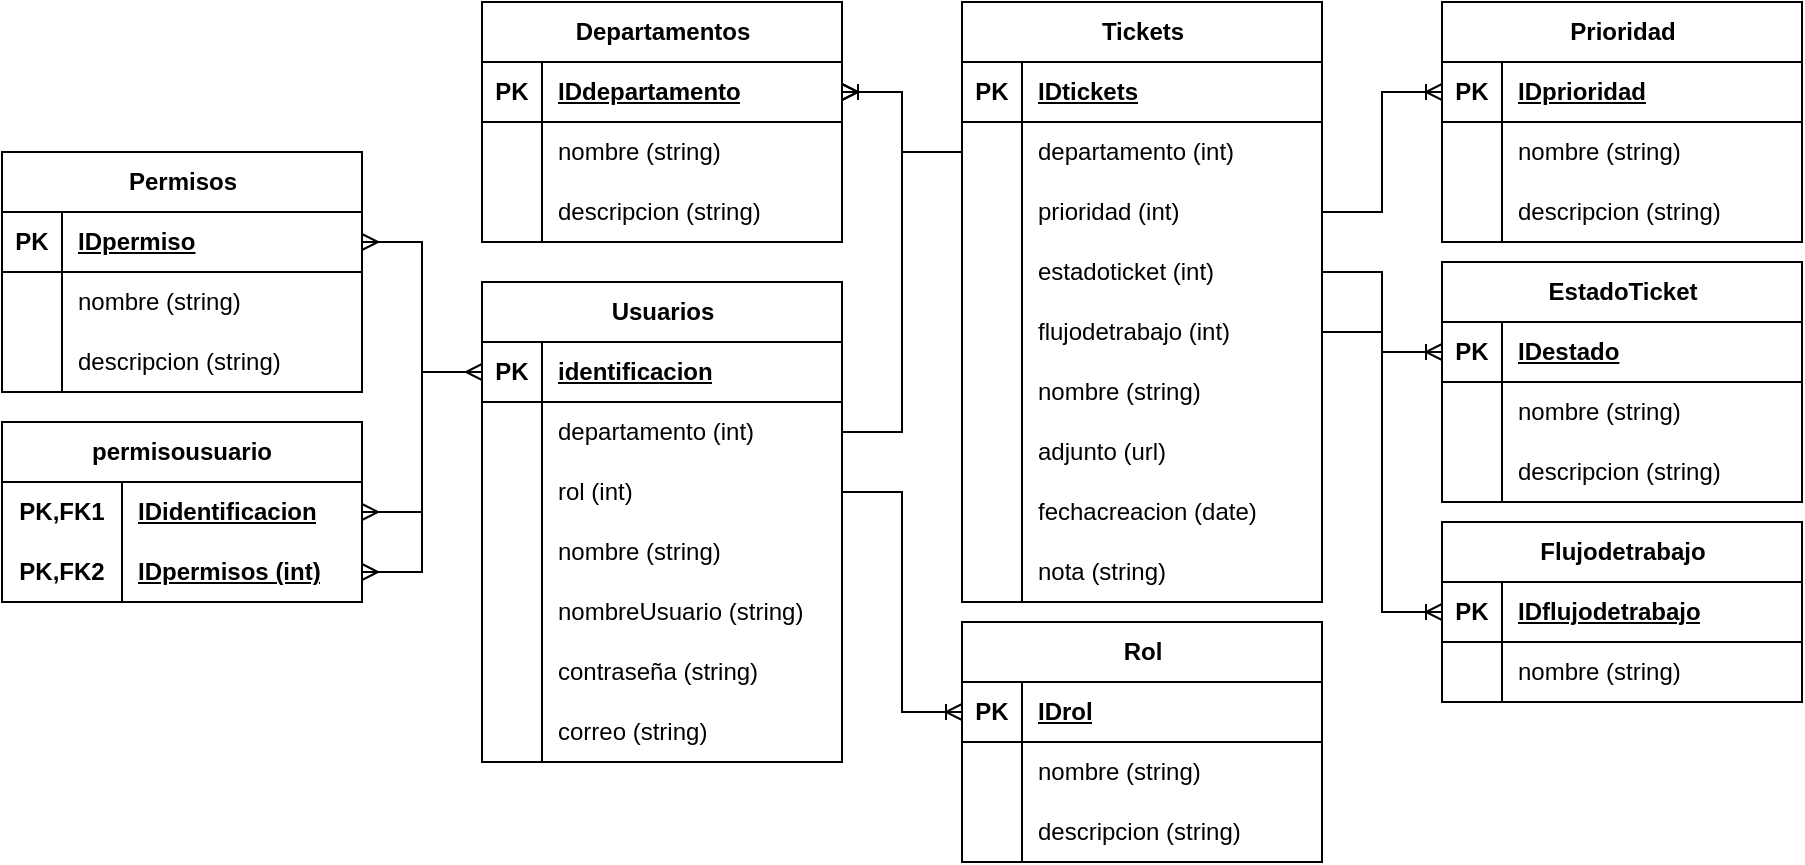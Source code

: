 <mxfile version="26.2.2">
  <diagram name="Página-1" id="vbpsyPmRhOjBbAAy7x93">
    <mxGraphModel dx="2513" dy="569" grid="1" gridSize="10" guides="1" tooltips="1" connect="1" arrows="1" fold="1" page="1" pageScale="1" pageWidth="1400" pageHeight="850" math="0" shadow="0">
      <root>
        <mxCell id="0" />
        <mxCell id="1" parent="0" />
        <mxCell id="9MDYqoZlhYbRW3m105vG-1" value="Usuarios" style="shape=table;startSize=30;container=1;collapsible=1;childLayout=tableLayout;fixedRows=1;rowLines=0;fontStyle=1;align=center;resizeLast=1;html=1;" vertex="1" parent="1">
          <mxGeometry x="210" y="230" width="180" height="240" as="geometry" />
        </mxCell>
        <mxCell id="9MDYqoZlhYbRW3m105vG-2" value="" style="shape=tableRow;horizontal=0;startSize=0;swimlaneHead=0;swimlaneBody=0;fillColor=none;collapsible=0;dropTarget=0;points=[[0,0.5],[1,0.5]];portConstraint=eastwest;top=0;left=0;right=0;bottom=1;" vertex="1" parent="9MDYqoZlhYbRW3m105vG-1">
          <mxGeometry y="30" width="180" height="30" as="geometry" />
        </mxCell>
        <mxCell id="9MDYqoZlhYbRW3m105vG-3" value="PK" style="shape=partialRectangle;connectable=0;fillColor=none;top=0;left=0;bottom=0;right=0;fontStyle=1;overflow=hidden;whiteSpace=wrap;html=1;" vertex="1" parent="9MDYqoZlhYbRW3m105vG-2">
          <mxGeometry width="30" height="30" as="geometry">
            <mxRectangle width="30" height="30" as="alternateBounds" />
          </mxGeometry>
        </mxCell>
        <mxCell id="9MDYqoZlhYbRW3m105vG-4" value="identificacion" style="shape=partialRectangle;connectable=0;fillColor=none;top=0;left=0;bottom=0;right=0;align=left;spacingLeft=6;fontStyle=5;overflow=hidden;whiteSpace=wrap;html=1;" vertex="1" parent="9MDYqoZlhYbRW3m105vG-2">
          <mxGeometry x="30" width="150" height="30" as="geometry">
            <mxRectangle width="150" height="30" as="alternateBounds" />
          </mxGeometry>
        </mxCell>
        <mxCell id="9MDYqoZlhYbRW3m105vG-11" value="" style="shape=tableRow;horizontal=0;startSize=0;swimlaneHead=0;swimlaneBody=0;fillColor=none;collapsible=0;dropTarget=0;points=[[0,0.5],[1,0.5]];portConstraint=eastwest;top=0;left=0;right=0;bottom=0;" vertex="1" parent="9MDYqoZlhYbRW3m105vG-1">
          <mxGeometry y="60" width="180" height="30" as="geometry" />
        </mxCell>
        <mxCell id="9MDYqoZlhYbRW3m105vG-12" value="" style="shape=partialRectangle;connectable=0;fillColor=none;top=0;left=0;bottom=0;right=0;editable=1;overflow=hidden;whiteSpace=wrap;html=1;" vertex="1" parent="9MDYqoZlhYbRW3m105vG-11">
          <mxGeometry width="30" height="30" as="geometry">
            <mxRectangle width="30" height="30" as="alternateBounds" />
          </mxGeometry>
        </mxCell>
        <mxCell id="9MDYqoZlhYbRW3m105vG-13" value="departamento (int)" style="shape=partialRectangle;connectable=0;fillColor=none;top=0;left=0;bottom=0;right=0;align=left;spacingLeft=6;overflow=hidden;whiteSpace=wrap;html=1;" vertex="1" parent="9MDYqoZlhYbRW3m105vG-11">
          <mxGeometry x="30" width="150" height="30" as="geometry">
            <mxRectangle width="150" height="30" as="alternateBounds" />
          </mxGeometry>
        </mxCell>
        <mxCell id="9MDYqoZlhYbRW3m105vG-21" value="" style="shape=tableRow;horizontal=0;startSize=0;swimlaneHead=0;swimlaneBody=0;fillColor=none;collapsible=0;dropTarget=0;points=[[0,0.5],[1,0.5]];portConstraint=eastwest;top=0;left=0;right=0;bottom=0;" vertex="1" parent="9MDYqoZlhYbRW3m105vG-1">
          <mxGeometry y="90" width="180" height="30" as="geometry" />
        </mxCell>
        <mxCell id="9MDYqoZlhYbRW3m105vG-22" value="" style="shape=partialRectangle;connectable=0;fillColor=none;top=0;left=0;bottom=0;right=0;editable=1;overflow=hidden;whiteSpace=wrap;html=1;" vertex="1" parent="9MDYqoZlhYbRW3m105vG-21">
          <mxGeometry width="30" height="30" as="geometry">
            <mxRectangle width="30" height="30" as="alternateBounds" />
          </mxGeometry>
        </mxCell>
        <mxCell id="9MDYqoZlhYbRW3m105vG-23" value="rol (int)" style="shape=partialRectangle;connectable=0;fillColor=none;top=0;left=0;bottom=0;right=0;align=left;spacingLeft=6;overflow=hidden;whiteSpace=wrap;html=1;" vertex="1" parent="9MDYqoZlhYbRW3m105vG-21">
          <mxGeometry x="30" width="150" height="30" as="geometry">
            <mxRectangle width="150" height="30" as="alternateBounds" />
          </mxGeometry>
        </mxCell>
        <mxCell id="9MDYqoZlhYbRW3m105vG-5" value="" style="shape=tableRow;horizontal=0;startSize=0;swimlaneHead=0;swimlaneBody=0;fillColor=none;collapsible=0;dropTarget=0;points=[[0,0.5],[1,0.5]];portConstraint=eastwest;top=0;left=0;right=0;bottom=0;" vertex="1" parent="9MDYqoZlhYbRW3m105vG-1">
          <mxGeometry y="120" width="180" height="30" as="geometry" />
        </mxCell>
        <mxCell id="9MDYqoZlhYbRW3m105vG-6" value="" style="shape=partialRectangle;connectable=0;fillColor=none;top=0;left=0;bottom=0;right=0;editable=1;overflow=hidden;whiteSpace=wrap;html=1;" vertex="1" parent="9MDYqoZlhYbRW3m105vG-5">
          <mxGeometry width="30" height="30" as="geometry">
            <mxRectangle width="30" height="30" as="alternateBounds" />
          </mxGeometry>
        </mxCell>
        <mxCell id="9MDYqoZlhYbRW3m105vG-7" value="nombre (string)" style="shape=partialRectangle;connectable=0;fillColor=none;top=0;left=0;bottom=0;right=0;align=left;spacingLeft=6;overflow=hidden;whiteSpace=wrap;html=1;" vertex="1" parent="9MDYqoZlhYbRW3m105vG-5">
          <mxGeometry x="30" width="150" height="30" as="geometry">
            <mxRectangle width="150" height="30" as="alternateBounds" />
          </mxGeometry>
        </mxCell>
        <mxCell id="9MDYqoZlhYbRW3m105vG-8" value="" style="shape=tableRow;horizontal=0;startSize=0;swimlaneHead=0;swimlaneBody=0;fillColor=none;collapsible=0;dropTarget=0;points=[[0,0.5],[1,0.5]];portConstraint=eastwest;top=0;left=0;right=0;bottom=0;" vertex="1" parent="9MDYqoZlhYbRW3m105vG-1">
          <mxGeometry y="150" width="180" height="30" as="geometry" />
        </mxCell>
        <mxCell id="9MDYqoZlhYbRW3m105vG-9" value="" style="shape=partialRectangle;connectable=0;fillColor=none;top=0;left=0;bottom=0;right=0;editable=1;overflow=hidden;whiteSpace=wrap;html=1;" vertex="1" parent="9MDYqoZlhYbRW3m105vG-8">
          <mxGeometry width="30" height="30" as="geometry">
            <mxRectangle width="30" height="30" as="alternateBounds" />
          </mxGeometry>
        </mxCell>
        <mxCell id="9MDYqoZlhYbRW3m105vG-10" value="nombreUsuario (string)" style="shape=partialRectangle;connectable=0;fillColor=none;top=0;left=0;bottom=0;right=0;align=left;spacingLeft=6;overflow=hidden;whiteSpace=wrap;html=1;" vertex="1" parent="9MDYqoZlhYbRW3m105vG-8">
          <mxGeometry x="30" width="150" height="30" as="geometry">
            <mxRectangle width="150" height="30" as="alternateBounds" />
          </mxGeometry>
        </mxCell>
        <mxCell id="9MDYqoZlhYbRW3m105vG-15" value="" style="shape=tableRow;horizontal=0;startSize=0;swimlaneHead=0;swimlaneBody=0;fillColor=none;collapsible=0;dropTarget=0;points=[[0,0.5],[1,0.5]];portConstraint=eastwest;top=0;left=0;right=0;bottom=0;" vertex="1" parent="9MDYqoZlhYbRW3m105vG-1">
          <mxGeometry y="180" width="180" height="30" as="geometry" />
        </mxCell>
        <mxCell id="9MDYqoZlhYbRW3m105vG-16" value="" style="shape=partialRectangle;connectable=0;fillColor=none;top=0;left=0;bottom=0;right=0;editable=1;overflow=hidden;whiteSpace=wrap;html=1;" vertex="1" parent="9MDYqoZlhYbRW3m105vG-15">
          <mxGeometry width="30" height="30" as="geometry">
            <mxRectangle width="30" height="30" as="alternateBounds" />
          </mxGeometry>
        </mxCell>
        <mxCell id="9MDYqoZlhYbRW3m105vG-17" value="contraseña (string)" style="shape=partialRectangle;connectable=0;fillColor=none;top=0;left=0;bottom=0;right=0;align=left;spacingLeft=6;overflow=hidden;whiteSpace=wrap;html=1;" vertex="1" parent="9MDYqoZlhYbRW3m105vG-15">
          <mxGeometry x="30" width="150" height="30" as="geometry">
            <mxRectangle width="150" height="30" as="alternateBounds" />
          </mxGeometry>
        </mxCell>
        <mxCell id="9MDYqoZlhYbRW3m105vG-18" value="" style="shape=tableRow;horizontal=0;startSize=0;swimlaneHead=0;swimlaneBody=0;fillColor=none;collapsible=0;dropTarget=0;points=[[0,0.5],[1,0.5]];portConstraint=eastwest;top=0;left=0;right=0;bottom=0;" vertex="1" parent="9MDYqoZlhYbRW3m105vG-1">
          <mxGeometry y="210" width="180" height="30" as="geometry" />
        </mxCell>
        <mxCell id="9MDYqoZlhYbRW3m105vG-19" value="" style="shape=partialRectangle;connectable=0;fillColor=none;top=0;left=0;bottom=0;right=0;editable=1;overflow=hidden;whiteSpace=wrap;html=1;" vertex="1" parent="9MDYqoZlhYbRW3m105vG-18">
          <mxGeometry width="30" height="30" as="geometry">
            <mxRectangle width="30" height="30" as="alternateBounds" />
          </mxGeometry>
        </mxCell>
        <mxCell id="9MDYqoZlhYbRW3m105vG-20" value="correo (string)" style="shape=partialRectangle;connectable=0;fillColor=none;top=0;left=0;bottom=0;right=0;align=left;spacingLeft=6;overflow=hidden;whiteSpace=wrap;html=1;" vertex="1" parent="9MDYqoZlhYbRW3m105vG-18">
          <mxGeometry x="30" width="150" height="30" as="geometry">
            <mxRectangle width="150" height="30" as="alternateBounds" />
          </mxGeometry>
        </mxCell>
        <mxCell id="9MDYqoZlhYbRW3m105vG-24" value="Tickets" style="shape=table;startSize=30;container=1;collapsible=1;childLayout=tableLayout;fixedRows=1;rowLines=0;fontStyle=1;align=center;resizeLast=1;html=1;" vertex="1" parent="1">
          <mxGeometry x="450" y="90" width="180" height="300" as="geometry" />
        </mxCell>
        <mxCell id="9MDYqoZlhYbRW3m105vG-25" value="" style="shape=tableRow;horizontal=0;startSize=0;swimlaneHead=0;swimlaneBody=0;fillColor=none;collapsible=0;dropTarget=0;points=[[0,0.5],[1,0.5]];portConstraint=eastwest;top=0;left=0;right=0;bottom=1;" vertex="1" parent="9MDYqoZlhYbRW3m105vG-24">
          <mxGeometry y="30" width="180" height="30" as="geometry" />
        </mxCell>
        <mxCell id="9MDYqoZlhYbRW3m105vG-26" value="PK" style="shape=partialRectangle;connectable=0;fillColor=none;top=0;left=0;bottom=0;right=0;fontStyle=1;overflow=hidden;whiteSpace=wrap;html=1;" vertex="1" parent="9MDYqoZlhYbRW3m105vG-25">
          <mxGeometry width="30" height="30" as="geometry">
            <mxRectangle width="30" height="30" as="alternateBounds" />
          </mxGeometry>
        </mxCell>
        <mxCell id="9MDYqoZlhYbRW3m105vG-27" value="IDtickets" style="shape=partialRectangle;connectable=0;fillColor=none;top=0;left=0;bottom=0;right=0;align=left;spacingLeft=6;fontStyle=5;overflow=hidden;whiteSpace=wrap;html=1;" vertex="1" parent="9MDYqoZlhYbRW3m105vG-25">
          <mxGeometry x="30" width="150" height="30" as="geometry">
            <mxRectangle width="150" height="30" as="alternateBounds" />
          </mxGeometry>
        </mxCell>
        <mxCell id="9MDYqoZlhYbRW3m105vG-34" value="" style="shape=tableRow;horizontal=0;startSize=0;swimlaneHead=0;swimlaneBody=0;fillColor=none;collapsible=0;dropTarget=0;points=[[0,0.5],[1,0.5]];portConstraint=eastwest;top=0;left=0;right=0;bottom=0;" vertex="1" parent="9MDYqoZlhYbRW3m105vG-24">
          <mxGeometry y="60" width="180" height="30" as="geometry" />
        </mxCell>
        <mxCell id="9MDYqoZlhYbRW3m105vG-35" value="" style="shape=partialRectangle;connectable=0;fillColor=none;top=0;left=0;bottom=0;right=0;editable=1;overflow=hidden;whiteSpace=wrap;html=1;" vertex="1" parent="9MDYqoZlhYbRW3m105vG-34">
          <mxGeometry width="30" height="30" as="geometry">
            <mxRectangle width="30" height="30" as="alternateBounds" />
          </mxGeometry>
        </mxCell>
        <mxCell id="9MDYqoZlhYbRW3m105vG-36" value="departamento (int)" style="shape=partialRectangle;connectable=0;fillColor=none;top=0;left=0;bottom=0;right=0;align=left;spacingLeft=6;overflow=hidden;whiteSpace=wrap;html=1;" vertex="1" parent="9MDYqoZlhYbRW3m105vG-34">
          <mxGeometry x="30" width="150" height="30" as="geometry">
            <mxRectangle width="150" height="30" as="alternateBounds" />
          </mxGeometry>
        </mxCell>
        <mxCell id="9MDYqoZlhYbRW3m105vG-31" value="" style="shape=tableRow;horizontal=0;startSize=0;swimlaneHead=0;swimlaneBody=0;fillColor=none;collapsible=0;dropTarget=0;points=[[0,0.5],[1,0.5]];portConstraint=eastwest;top=0;left=0;right=0;bottom=0;" vertex="1" parent="9MDYqoZlhYbRW3m105vG-24">
          <mxGeometry y="90" width="180" height="30" as="geometry" />
        </mxCell>
        <mxCell id="9MDYqoZlhYbRW3m105vG-32" value="" style="shape=partialRectangle;connectable=0;fillColor=none;top=0;left=0;bottom=0;right=0;editable=1;overflow=hidden;whiteSpace=wrap;html=1;" vertex="1" parent="9MDYqoZlhYbRW3m105vG-31">
          <mxGeometry width="30" height="30" as="geometry">
            <mxRectangle width="30" height="30" as="alternateBounds" />
          </mxGeometry>
        </mxCell>
        <mxCell id="9MDYqoZlhYbRW3m105vG-33" value="prioridad (int)" style="shape=partialRectangle;connectable=0;fillColor=none;top=0;left=0;bottom=0;right=0;align=left;spacingLeft=6;overflow=hidden;whiteSpace=wrap;html=1;" vertex="1" parent="9MDYqoZlhYbRW3m105vG-31">
          <mxGeometry x="30" width="150" height="30" as="geometry">
            <mxRectangle width="150" height="30" as="alternateBounds" />
          </mxGeometry>
        </mxCell>
        <mxCell id="9MDYqoZlhYbRW3m105vG-43" value="" style="shape=tableRow;horizontal=0;startSize=0;swimlaneHead=0;swimlaneBody=0;fillColor=none;collapsible=0;dropTarget=0;points=[[0,0.5],[1,0.5]];portConstraint=eastwest;top=0;left=0;right=0;bottom=0;" vertex="1" parent="9MDYqoZlhYbRW3m105vG-24">
          <mxGeometry y="120" width="180" height="30" as="geometry" />
        </mxCell>
        <mxCell id="9MDYqoZlhYbRW3m105vG-44" value="" style="shape=partialRectangle;connectable=0;fillColor=none;top=0;left=0;bottom=0;right=0;editable=1;overflow=hidden;whiteSpace=wrap;html=1;" vertex="1" parent="9MDYqoZlhYbRW3m105vG-43">
          <mxGeometry width="30" height="30" as="geometry">
            <mxRectangle width="30" height="30" as="alternateBounds" />
          </mxGeometry>
        </mxCell>
        <mxCell id="9MDYqoZlhYbRW3m105vG-45" value="estadoticket (int)" style="shape=partialRectangle;connectable=0;fillColor=none;top=0;left=0;bottom=0;right=0;align=left;spacingLeft=6;overflow=hidden;whiteSpace=wrap;html=1;" vertex="1" parent="9MDYqoZlhYbRW3m105vG-43">
          <mxGeometry x="30" width="150" height="30" as="geometry">
            <mxRectangle width="150" height="30" as="alternateBounds" />
          </mxGeometry>
        </mxCell>
        <mxCell id="9MDYqoZlhYbRW3m105vG-49" value="" style="shape=tableRow;horizontal=0;startSize=0;swimlaneHead=0;swimlaneBody=0;fillColor=none;collapsible=0;dropTarget=0;points=[[0,0.5],[1,0.5]];portConstraint=eastwest;top=0;left=0;right=0;bottom=0;" vertex="1" parent="9MDYqoZlhYbRW3m105vG-24">
          <mxGeometry y="150" width="180" height="30" as="geometry" />
        </mxCell>
        <mxCell id="9MDYqoZlhYbRW3m105vG-50" value="" style="shape=partialRectangle;connectable=0;fillColor=none;top=0;left=0;bottom=0;right=0;editable=1;overflow=hidden;whiteSpace=wrap;html=1;" vertex="1" parent="9MDYqoZlhYbRW3m105vG-49">
          <mxGeometry width="30" height="30" as="geometry">
            <mxRectangle width="30" height="30" as="alternateBounds" />
          </mxGeometry>
        </mxCell>
        <mxCell id="9MDYqoZlhYbRW3m105vG-51" value="flujodetrabajo (int)" style="shape=partialRectangle;connectable=0;fillColor=none;top=0;left=0;bottom=0;right=0;align=left;spacingLeft=6;overflow=hidden;whiteSpace=wrap;html=1;" vertex="1" parent="9MDYqoZlhYbRW3m105vG-49">
          <mxGeometry x="30" width="150" height="30" as="geometry">
            <mxRectangle width="150" height="30" as="alternateBounds" />
          </mxGeometry>
        </mxCell>
        <mxCell id="9MDYqoZlhYbRW3m105vG-28" value="" style="shape=tableRow;horizontal=0;startSize=0;swimlaneHead=0;swimlaneBody=0;fillColor=none;collapsible=0;dropTarget=0;points=[[0,0.5],[1,0.5]];portConstraint=eastwest;top=0;left=0;right=0;bottom=0;" vertex="1" parent="9MDYqoZlhYbRW3m105vG-24">
          <mxGeometry y="180" width="180" height="30" as="geometry" />
        </mxCell>
        <mxCell id="9MDYqoZlhYbRW3m105vG-29" value="" style="shape=partialRectangle;connectable=0;fillColor=none;top=0;left=0;bottom=0;right=0;editable=1;overflow=hidden;whiteSpace=wrap;html=1;" vertex="1" parent="9MDYqoZlhYbRW3m105vG-28">
          <mxGeometry width="30" height="30" as="geometry">
            <mxRectangle width="30" height="30" as="alternateBounds" />
          </mxGeometry>
        </mxCell>
        <mxCell id="9MDYqoZlhYbRW3m105vG-30" value="nombre (string)" style="shape=partialRectangle;connectable=0;fillColor=none;top=0;left=0;bottom=0;right=0;align=left;spacingLeft=6;overflow=hidden;whiteSpace=wrap;html=1;" vertex="1" parent="9MDYqoZlhYbRW3m105vG-28">
          <mxGeometry x="30" width="150" height="30" as="geometry">
            <mxRectangle width="150" height="30" as="alternateBounds" />
          </mxGeometry>
        </mxCell>
        <mxCell id="9MDYqoZlhYbRW3m105vG-37" value="" style="shape=tableRow;horizontal=0;startSize=0;swimlaneHead=0;swimlaneBody=0;fillColor=none;collapsible=0;dropTarget=0;points=[[0,0.5],[1,0.5]];portConstraint=eastwest;top=0;left=0;right=0;bottom=0;" vertex="1" parent="9MDYqoZlhYbRW3m105vG-24">
          <mxGeometry y="210" width="180" height="30" as="geometry" />
        </mxCell>
        <mxCell id="9MDYqoZlhYbRW3m105vG-38" value="" style="shape=partialRectangle;connectable=0;fillColor=none;top=0;left=0;bottom=0;right=0;editable=1;overflow=hidden;whiteSpace=wrap;html=1;" vertex="1" parent="9MDYqoZlhYbRW3m105vG-37">
          <mxGeometry width="30" height="30" as="geometry">
            <mxRectangle width="30" height="30" as="alternateBounds" />
          </mxGeometry>
        </mxCell>
        <mxCell id="9MDYqoZlhYbRW3m105vG-39" value="adjunto (url)" style="shape=partialRectangle;connectable=0;fillColor=none;top=0;left=0;bottom=0;right=0;align=left;spacingLeft=6;overflow=hidden;whiteSpace=wrap;html=1;" vertex="1" parent="9MDYqoZlhYbRW3m105vG-37">
          <mxGeometry x="30" width="150" height="30" as="geometry">
            <mxRectangle width="150" height="30" as="alternateBounds" />
          </mxGeometry>
        </mxCell>
        <mxCell id="9MDYqoZlhYbRW3m105vG-40" value="" style="shape=tableRow;horizontal=0;startSize=0;swimlaneHead=0;swimlaneBody=0;fillColor=none;collapsible=0;dropTarget=0;points=[[0,0.5],[1,0.5]];portConstraint=eastwest;top=0;left=0;right=0;bottom=0;" vertex="1" parent="9MDYqoZlhYbRW3m105vG-24">
          <mxGeometry y="240" width="180" height="30" as="geometry" />
        </mxCell>
        <mxCell id="9MDYqoZlhYbRW3m105vG-41" value="" style="shape=partialRectangle;connectable=0;fillColor=none;top=0;left=0;bottom=0;right=0;editable=1;overflow=hidden;whiteSpace=wrap;html=1;" vertex="1" parent="9MDYqoZlhYbRW3m105vG-40">
          <mxGeometry width="30" height="30" as="geometry">
            <mxRectangle width="30" height="30" as="alternateBounds" />
          </mxGeometry>
        </mxCell>
        <mxCell id="9MDYqoZlhYbRW3m105vG-42" value="fechacreacion (date)" style="shape=partialRectangle;connectable=0;fillColor=none;top=0;left=0;bottom=0;right=0;align=left;spacingLeft=6;overflow=hidden;whiteSpace=wrap;html=1;" vertex="1" parent="9MDYqoZlhYbRW3m105vG-40">
          <mxGeometry x="30" width="150" height="30" as="geometry">
            <mxRectangle width="150" height="30" as="alternateBounds" />
          </mxGeometry>
        </mxCell>
        <mxCell id="9MDYqoZlhYbRW3m105vG-46" value="" style="shape=tableRow;horizontal=0;startSize=0;swimlaneHead=0;swimlaneBody=0;fillColor=none;collapsible=0;dropTarget=0;points=[[0,0.5],[1,0.5]];portConstraint=eastwest;top=0;left=0;right=0;bottom=0;" vertex="1" parent="9MDYqoZlhYbRW3m105vG-24">
          <mxGeometry y="270" width="180" height="30" as="geometry" />
        </mxCell>
        <mxCell id="9MDYqoZlhYbRW3m105vG-47" value="" style="shape=partialRectangle;connectable=0;fillColor=none;top=0;left=0;bottom=0;right=0;editable=1;overflow=hidden;whiteSpace=wrap;html=1;" vertex="1" parent="9MDYqoZlhYbRW3m105vG-46">
          <mxGeometry width="30" height="30" as="geometry">
            <mxRectangle width="30" height="30" as="alternateBounds" />
          </mxGeometry>
        </mxCell>
        <mxCell id="9MDYqoZlhYbRW3m105vG-48" value="nota (string)" style="shape=partialRectangle;connectable=0;fillColor=none;top=0;left=0;bottom=0;right=0;align=left;spacingLeft=6;overflow=hidden;whiteSpace=wrap;html=1;" vertex="1" parent="9MDYqoZlhYbRW3m105vG-46">
          <mxGeometry x="30" width="150" height="30" as="geometry">
            <mxRectangle width="150" height="30" as="alternateBounds" />
          </mxGeometry>
        </mxCell>
        <mxCell id="9MDYqoZlhYbRW3m105vG-69" value="Departamentos" style="shape=table;startSize=30;container=1;collapsible=1;childLayout=tableLayout;fixedRows=1;rowLines=0;fontStyle=1;align=center;resizeLast=1;html=1;" vertex="1" parent="1">
          <mxGeometry x="210" y="90" width="180" height="120" as="geometry" />
        </mxCell>
        <mxCell id="9MDYqoZlhYbRW3m105vG-70" value="" style="shape=tableRow;horizontal=0;startSize=0;swimlaneHead=0;swimlaneBody=0;fillColor=none;collapsible=0;dropTarget=0;points=[[0,0.5],[1,0.5]];portConstraint=eastwest;top=0;left=0;right=0;bottom=1;" vertex="1" parent="9MDYqoZlhYbRW3m105vG-69">
          <mxGeometry y="30" width="180" height="30" as="geometry" />
        </mxCell>
        <mxCell id="9MDYqoZlhYbRW3m105vG-71" value="PK" style="shape=partialRectangle;connectable=0;fillColor=none;top=0;left=0;bottom=0;right=0;fontStyle=1;overflow=hidden;whiteSpace=wrap;html=1;" vertex="1" parent="9MDYqoZlhYbRW3m105vG-70">
          <mxGeometry width="30" height="30" as="geometry">
            <mxRectangle width="30" height="30" as="alternateBounds" />
          </mxGeometry>
        </mxCell>
        <mxCell id="9MDYqoZlhYbRW3m105vG-72" value="IDdepartamento" style="shape=partialRectangle;connectable=0;fillColor=none;top=0;left=0;bottom=0;right=0;align=left;spacingLeft=6;fontStyle=5;overflow=hidden;whiteSpace=wrap;html=1;" vertex="1" parent="9MDYqoZlhYbRW3m105vG-70">
          <mxGeometry x="30" width="150" height="30" as="geometry">
            <mxRectangle width="150" height="30" as="alternateBounds" />
          </mxGeometry>
        </mxCell>
        <mxCell id="9MDYqoZlhYbRW3m105vG-73" value="" style="shape=tableRow;horizontal=0;startSize=0;swimlaneHead=0;swimlaneBody=0;fillColor=none;collapsible=0;dropTarget=0;points=[[0,0.5],[1,0.5]];portConstraint=eastwest;top=0;left=0;right=0;bottom=0;" vertex="1" parent="9MDYqoZlhYbRW3m105vG-69">
          <mxGeometry y="60" width="180" height="30" as="geometry" />
        </mxCell>
        <mxCell id="9MDYqoZlhYbRW3m105vG-74" value="" style="shape=partialRectangle;connectable=0;fillColor=none;top=0;left=0;bottom=0;right=0;editable=1;overflow=hidden;whiteSpace=wrap;html=1;" vertex="1" parent="9MDYqoZlhYbRW3m105vG-73">
          <mxGeometry width="30" height="30" as="geometry">
            <mxRectangle width="30" height="30" as="alternateBounds" />
          </mxGeometry>
        </mxCell>
        <mxCell id="9MDYqoZlhYbRW3m105vG-75" value="nombre (string)" style="shape=partialRectangle;connectable=0;fillColor=none;top=0;left=0;bottom=0;right=0;align=left;spacingLeft=6;overflow=hidden;whiteSpace=wrap;html=1;" vertex="1" parent="9MDYqoZlhYbRW3m105vG-73">
          <mxGeometry x="30" width="150" height="30" as="geometry">
            <mxRectangle width="150" height="30" as="alternateBounds" />
          </mxGeometry>
        </mxCell>
        <mxCell id="9MDYqoZlhYbRW3m105vG-76" value="" style="shape=tableRow;horizontal=0;startSize=0;swimlaneHead=0;swimlaneBody=0;fillColor=none;collapsible=0;dropTarget=0;points=[[0,0.5],[1,0.5]];portConstraint=eastwest;top=0;left=0;right=0;bottom=0;" vertex="1" parent="9MDYqoZlhYbRW3m105vG-69">
          <mxGeometry y="90" width="180" height="30" as="geometry" />
        </mxCell>
        <mxCell id="9MDYqoZlhYbRW3m105vG-77" value="" style="shape=partialRectangle;connectable=0;fillColor=none;top=0;left=0;bottom=0;right=0;editable=1;overflow=hidden;whiteSpace=wrap;html=1;" vertex="1" parent="9MDYqoZlhYbRW3m105vG-76">
          <mxGeometry width="30" height="30" as="geometry">
            <mxRectangle width="30" height="30" as="alternateBounds" />
          </mxGeometry>
        </mxCell>
        <mxCell id="9MDYqoZlhYbRW3m105vG-78" value="descripcion (string)" style="shape=partialRectangle;connectable=0;fillColor=none;top=0;left=0;bottom=0;right=0;align=left;spacingLeft=6;overflow=hidden;whiteSpace=wrap;html=1;" vertex="1" parent="9MDYqoZlhYbRW3m105vG-76">
          <mxGeometry x="30" width="150" height="30" as="geometry">
            <mxRectangle width="150" height="30" as="alternateBounds" />
          </mxGeometry>
        </mxCell>
        <mxCell id="9MDYqoZlhYbRW3m105vG-82" value="" style="edgeStyle=entityRelationEdgeStyle;fontSize=12;html=1;endArrow=ERoneToMany;rounded=0;" edge="1" parent="1" source="9MDYqoZlhYbRW3m105vG-34" target="9MDYqoZlhYbRW3m105vG-70">
          <mxGeometry width="100" height="100" relative="1" as="geometry">
            <mxPoint x="520" y="350" as="sourcePoint" />
            <mxPoint x="620" y="250" as="targetPoint" />
          </mxGeometry>
        </mxCell>
        <mxCell id="9MDYqoZlhYbRW3m105vG-83" value="Prioridad" style="shape=table;startSize=30;container=1;collapsible=1;childLayout=tableLayout;fixedRows=1;rowLines=0;fontStyle=1;align=center;resizeLast=1;html=1;" vertex="1" parent="1">
          <mxGeometry x="690" y="90" width="180" height="120" as="geometry" />
        </mxCell>
        <mxCell id="9MDYqoZlhYbRW3m105vG-84" value="" style="shape=tableRow;horizontal=0;startSize=0;swimlaneHead=0;swimlaneBody=0;fillColor=none;collapsible=0;dropTarget=0;points=[[0,0.5],[1,0.5]];portConstraint=eastwest;top=0;left=0;right=0;bottom=1;" vertex="1" parent="9MDYqoZlhYbRW3m105vG-83">
          <mxGeometry y="30" width="180" height="30" as="geometry" />
        </mxCell>
        <mxCell id="9MDYqoZlhYbRW3m105vG-85" value="PK" style="shape=partialRectangle;connectable=0;fillColor=none;top=0;left=0;bottom=0;right=0;fontStyle=1;overflow=hidden;whiteSpace=wrap;html=1;" vertex="1" parent="9MDYqoZlhYbRW3m105vG-84">
          <mxGeometry width="30" height="30" as="geometry">
            <mxRectangle width="30" height="30" as="alternateBounds" />
          </mxGeometry>
        </mxCell>
        <mxCell id="9MDYqoZlhYbRW3m105vG-86" value="IDprioridad" style="shape=partialRectangle;connectable=0;fillColor=none;top=0;left=0;bottom=0;right=0;align=left;spacingLeft=6;fontStyle=5;overflow=hidden;whiteSpace=wrap;html=1;" vertex="1" parent="9MDYqoZlhYbRW3m105vG-84">
          <mxGeometry x="30" width="150" height="30" as="geometry">
            <mxRectangle width="150" height="30" as="alternateBounds" />
          </mxGeometry>
        </mxCell>
        <mxCell id="9MDYqoZlhYbRW3m105vG-87" value="" style="shape=tableRow;horizontal=0;startSize=0;swimlaneHead=0;swimlaneBody=0;fillColor=none;collapsible=0;dropTarget=0;points=[[0,0.5],[1,0.5]];portConstraint=eastwest;top=0;left=0;right=0;bottom=0;" vertex="1" parent="9MDYqoZlhYbRW3m105vG-83">
          <mxGeometry y="60" width="180" height="30" as="geometry" />
        </mxCell>
        <mxCell id="9MDYqoZlhYbRW3m105vG-88" value="" style="shape=partialRectangle;connectable=0;fillColor=none;top=0;left=0;bottom=0;right=0;editable=1;overflow=hidden;whiteSpace=wrap;html=1;" vertex="1" parent="9MDYqoZlhYbRW3m105vG-87">
          <mxGeometry width="30" height="30" as="geometry">
            <mxRectangle width="30" height="30" as="alternateBounds" />
          </mxGeometry>
        </mxCell>
        <mxCell id="9MDYqoZlhYbRW3m105vG-89" value="nombre (string)" style="shape=partialRectangle;connectable=0;fillColor=none;top=0;left=0;bottom=0;right=0;align=left;spacingLeft=6;overflow=hidden;whiteSpace=wrap;html=1;" vertex="1" parent="9MDYqoZlhYbRW3m105vG-87">
          <mxGeometry x="30" width="150" height="30" as="geometry">
            <mxRectangle width="150" height="30" as="alternateBounds" />
          </mxGeometry>
        </mxCell>
        <mxCell id="9MDYqoZlhYbRW3m105vG-90" value="" style="shape=tableRow;horizontal=0;startSize=0;swimlaneHead=0;swimlaneBody=0;fillColor=none;collapsible=0;dropTarget=0;points=[[0,0.5],[1,0.5]];portConstraint=eastwest;top=0;left=0;right=0;bottom=0;" vertex="1" parent="9MDYqoZlhYbRW3m105vG-83">
          <mxGeometry y="90" width="180" height="30" as="geometry" />
        </mxCell>
        <mxCell id="9MDYqoZlhYbRW3m105vG-91" value="" style="shape=partialRectangle;connectable=0;fillColor=none;top=0;left=0;bottom=0;right=0;editable=1;overflow=hidden;whiteSpace=wrap;html=1;" vertex="1" parent="9MDYqoZlhYbRW3m105vG-90">
          <mxGeometry width="30" height="30" as="geometry">
            <mxRectangle width="30" height="30" as="alternateBounds" />
          </mxGeometry>
        </mxCell>
        <mxCell id="9MDYqoZlhYbRW3m105vG-92" value="descripcion (string)" style="shape=partialRectangle;connectable=0;fillColor=none;top=0;left=0;bottom=0;right=0;align=left;spacingLeft=6;overflow=hidden;whiteSpace=wrap;html=1;" vertex="1" parent="9MDYqoZlhYbRW3m105vG-90">
          <mxGeometry x="30" width="150" height="30" as="geometry">
            <mxRectangle width="150" height="30" as="alternateBounds" />
          </mxGeometry>
        </mxCell>
        <mxCell id="9MDYqoZlhYbRW3m105vG-93" value="" style="edgeStyle=entityRelationEdgeStyle;fontSize=12;html=1;endArrow=ERoneToMany;rounded=0;" edge="1" parent="1" source="9MDYqoZlhYbRW3m105vG-31" target="9MDYqoZlhYbRW3m105vG-84">
          <mxGeometry width="100" height="100" relative="1" as="geometry">
            <mxPoint x="640" y="175" as="sourcePoint" />
            <mxPoint x="700" y="95" as="targetPoint" />
          </mxGeometry>
        </mxCell>
        <mxCell id="9MDYqoZlhYbRW3m105vG-94" value="" style="edgeStyle=entityRelationEdgeStyle;fontSize=12;html=1;endArrow=ERoneToMany;rounded=0;fillColor=#1D3BFF;" edge="1" parent="1" source="9MDYqoZlhYbRW3m105vG-11" target="9MDYqoZlhYbRW3m105vG-70">
          <mxGeometry width="100" height="100" relative="1" as="geometry">
            <mxPoint x="160" y="300" as="sourcePoint" />
            <mxPoint x="160" y="130" as="targetPoint" />
            <Array as="points">
              <mxPoint x="-60" y="225" />
              <mxPoint x="220" y="235" />
            </Array>
          </mxGeometry>
        </mxCell>
        <mxCell id="9MDYqoZlhYbRW3m105vG-95" value="EstadoTicket" style="shape=table;startSize=30;container=1;collapsible=1;childLayout=tableLayout;fixedRows=1;rowLines=0;fontStyle=1;align=center;resizeLast=1;html=1;" vertex="1" parent="1">
          <mxGeometry x="690" y="220" width="180" height="120" as="geometry" />
        </mxCell>
        <mxCell id="9MDYqoZlhYbRW3m105vG-96" value="" style="shape=tableRow;horizontal=0;startSize=0;swimlaneHead=0;swimlaneBody=0;fillColor=none;collapsible=0;dropTarget=0;points=[[0,0.5],[1,0.5]];portConstraint=eastwest;top=0;left=0;right=0;bottom=1;" vertex="1" parent="9MDYqoZlhYbRW3m105vG-95">
          <mxGeometry y="30" width="180" height="30" as="geometry" />
        </mxCell>
        <mxCell id="9MDYqoZlhYbRW3m105vG-97" value="PK" style="shape=partialRectangle;connectable=0;fillColor=none;top=0;left=0;bottom=0;right=0;fontStyle=1;overflow=hidden;whiteSpace=wrap;html=1;" vertex="1" parent="9MDYqoZlhYbRW3m105vG-96">
          <mxGeometry width="30" height="30" as="geometry">
            <mxRectangle width="30" height="30" as="alternateBounds" />
          </mxGeometry>
        </mxCell>
        <mxCell id="9MDYqoZlhYbRW3m105vG-98" value="IDestado" style="shape=partialRectangle;connectable=0;fillColor=none;top=0;left=0;bottom=0;right=0;align=left;spacingLeft=6;fontStyle=5;overflow=hidden;whiteSpace=wrap;html=1;" vertex="1" parent="9MDYqoZlhYbRW3m105vG-96">
          <mxGeometry x="30" width="150" height="30" as="geometry">
            <mxRectangle width="150" height="30" as="alternateBounds" />
          </mxGeometry>
        </mxCell>
        <mxCell id="9MDYqoZlhYbRW3m105vG-99" value="" style="shape=tableRow;horizontal=0;startSize=0;swimlaneHead=0;swimlaneBody=0;fillColor=none;collapsible=0;dropTarget=0;points=[[0,0.5],[1,0.5]];portConstraint=eastwest;top=0;left=0;right=0;bottom=0;" vertex="1" parent="9MDYqoZlhYbRW3m105vG-95">
          <mxGeometry y="60" width="180" height="30" as="geometry" />
        </mxCell>
        <mxCell id="9MDYqoZlhYbRW3m105vG-100" value="" style="shape=partialRectangle;connectable=0;fillColor=none;top=0;left=0;bottom=0;right=0;editable=1;overflow=hidden;whiteSpace=wrap;html=1;" vertex="1" parent="9MDYqoZlhYbRW3m105vG-99">
          <mxGeometry width="30" height="30" as="geometry">
            <mxRectangle width="30" height="30" as="alternateBounds" />
          </mxGeometry>
        </mxCell>
        <mxCell id="9MDYqoZlhYbRW3m105vG-101" value="nombre (string)" style="shape=partialRectangle;connectable=0;fillColor=none;top=0;left=0;bottom=0;right=0;align=left;spacingLeft=6;overflow=hidden;whiteSpace=wrap;html=1;" vertex="1" parent="9MDYqoZlhYbRW3m105vG-99">
          <mxGeometry x="30" width="150" height="30" as="geometry">
            <mxRectangle width="150" height="30" as="alternateBounds" />
          </mxGeometry>
        </mxCell>
        <mxCell id="9MDYqoZlhYbRW3m105vG-102" value="" style="shape=tableRow;horizontal=0;startSize=0;swimlaneHead=0;swimlaneBody=0;fillColor=none;collapsible=0;dropTarget=0;points=[[0,0.5],[1,0.5]];portConstraint=eastwest;top=0;left=0;right=0;bottom=0;" vertex="1" parent="9MDYqoZlhYbRW3m105vG-95">
          <mxGeometry y="90" width="180" height="30" as="geometry" />
        </mxCell>
        <mxCell id="9MDYqoZlhYbRW3m105vG-103" value="" style="shape=partialRectangle;connectable=0;fillColor=none;top=0;left=0;bottom=0;right=0;editable=1;overflow=hidden;whiteSpace=wrap;html=1;" vertex="1" parent="9MDYqoZlhYbRW3m105vG-102">
          <mxGeometry width="30" height="30" as="geometry">
            <mxRectangle width="30" height="30" as="alternateBounds" />
          </mxGeometry>
        </mxCell>
        <mxCell id="9MDYqoZlhYbRW3m105vG-104" value="descripcion (string)" style="shape=partialRectangle;connectable=0;fillColor=none;top=0;left=0;bottom=0;right=0;align=left;spacingLeft=6;overflow=hidden;whiteSpace=wrap;html=1;" vertex="1" parent="9MDYqoZlhYbRW3m105vG-102">
          <mxGeometry x="30" width="150" height="30" as="geometry">
            <mxRectangle width="150" height="30" as="alternateBounds" />
          </mxGeometry>
        </mxCell>
        <mxCell id="9MDYqoZlhYbRW3m105vG-114" value="" style="edgeStyle=entityRelationEdgeStyle;fontSize=12;html=1;endArrow=ERoneToMany;rounded=0;" edge="1" parent="1" source="9MDYqoZlhYbRW3m105vG-43" target="9MDYqoZlhYbRW3m105vG-96">
          <mxGeometry width="100" height="100" relative="1" as="geometry">
            <mxPoint x="640" y="205" as="sourcePoint" />
            <mxPoint x="700" y="145" as="targetPoint" />
          </mxGeometry>
        </mxCell>
        <mxCell id="9MDYqoZlhYbRW3m105vG-115" value="Flujodetrabajo" style="shape=table;startSize=30;container=1;collapsible=1;childLayout=tableLayout;fixedRows=1;rowLines=0;fontStyle=1;align=center;resizeLast=1;html=1;" vertex="1" parent="1">
          <mxGeometry x="690" y="350" width="180" height="90" as="geometry" />
        </mxCell>
        <mxCell id="9MDYqoZlhYbRW3m105vG-116" value="" style="shape=tableRow;horizontal=0;startSize=0;swimlaneHead=0;swimlaneBody=0;fillColor=none;collapsible=0;dropTarget=0;points=[[0,0.5],[1,0.5]];portConstraint=eastwest;top=0;left=0;right=0;bottom=1;" vertex="1" parent="9MDYqoZlhYbRW3m105vG-115">
          <mxGeometry y="30" width="180" height="30" as="geometry" />
        </mxCell>
        <mxCell id="9MDYqoZlhYbRW3m105vG-117" value="PK" style="shape=partialRectangle;connectable=0;fillColor=none;top=0;left=0;bottom=0;right=0;fontStyle=1;overflow=hidden;whiteSpace=wrap;html=1;" vertex="1" parent="9MDYqoZlhYbRW3m105vG-116">
          <mxGeometry width="30" height="30" as="geometry">
            <mxRectangle width="30" height="30" as="alternateBounds" />
          </mxGeometry>
        </mxCell>
        <mxCell id="9MDYqoZlhYbRW3m105vG-118" value="IDflujodetrabajo" style="shape=partialRectangle;connectable=0;fillColor=none;top=0;left=0;bottom=0;right=0;align=left;spacingLeft=6;fontStyle=5;overflow=hidden;whiteSpace=wrap;html=1;" vertex="1" parent="9MDYqoZlhYbRW3m105vG-116">
          <mxGeometry x="30" width="150" height="30" as="geometry">
            <mxRectangle width="150" height="30" as="alternateBounds" />
          </mxGeometry>
        </mxCell>
        <mxCell id="9MDYqoZlhYbRW3m105vG-119" value="" style="shape=tableRow;horizontal=0;startSize=0;swimlaneHead=0;swimlaneBody=0;fillColor=none;collapsible=0;dropTarget=0;points=[[0,0.5],[1,0.5]];portConstraint=eastwest;top=0;left=0;right=0;bottom=0;" vertex="1" parent="9MDYqoZlhYbRW3m105vG-115">
          <mxGeometry y="60" width="180" height="30" as="geometry" />
        </mxCell>
        <mxCell id="9MDYqoZlhYbRW3m105vG-120" value="" style="shape=partialRectangle;connectable=0;fillColor=none;top=0;left=0;bottom=0;right=0;editable=1;overflow=hidden;whiteSpace=wrap;html=1;" vertex="1" parent="9MDYqoZlhYbRW3m105vG-119">
          <mxGeometry width="30" height="30" as="geometry">
            <mxRectangle width="30" height="30" as="alternateBounds" />
          </mxGeometry>
        </mxCell>
        <mxCell id="9MDYqoZlhYbRW3m105vG-121" value="nombre (string)" style="shape=partialRectangle;connectable=0;fillColor=none;top=0;left=0;bottom=0;right=0;align=left;spacingLeft=6;overflow=hidden;whiteSpace=wrap;html=1;" vertex="1" parent="9MDYqoZlhYbRW3m105vG-119">
          <mxGeometry x="30" width="150" height="30" as="geometry">
            <mxRectangle width="150" height="30" as="alternateBounds" />
          </mxGeometry>
        </mxCell>
        <mxCell id="9MDYqoZlhYbRW3m105vG-125" value="" style="edgeStyle=entityRelationEdgeStyle;fontSize=12;html=1;endArrow=ERoneToMany;rounded=0;" edge="1" parent="1" source="9MDYqoZlhYbRW3m105vG-49" target="9MDYqoZlhYbRW3m105vG-116">
          <mxGeometry width="100" height="100" relative="1" as="geometry">
            <mxPoint x="640" y="235" as="sourcePoint" />
            <mxPoint x="700" y="275" as="targetPoint" />
          </mxGeometry>
        </mxCell>
        <mxCell id="9MDYqoZlhYbRW3m105vG-129" value="permisousuario" style="shape=table;startSize=30;container=1;collapsible=1;childLayout=tableLayout;fixedRows=1;rowLines=0;fontStyle=1;align=center;resizeLast=1;html=1;whiteSpace=wrap;" vertex="1" parent="1">
          <mxGeometry x="-30" y="300" width="180" height="90" as="geometry" />
        </mxCell>
        <mxCell id="9MDYqoZlhYbRW3m105vG-130" value="" style="shape=tableRow;horizontal=0;startSize=0;swimlaneHead=0;swimlaneBody=0;fillColor=none;collapsible=0;dropTarget=0;points=[[0,0.5],[1,0.5]];portConstraint=eastwest;top=0;left=0;right=0;bottom=0;html=1;" vertex="1" parent="9MDYqoZlhYbRW3m105vG-129">
          <mxGeometry y="30" width="180" height="30" as="geometry" />
        </mxCell>
        <mxCell id="9MDYqoZlhYbRW3m105vG-131" value="PK,FK1" style="shape=partialRectangle;connectable=0;fillColor=none;top=0;left=0;bottom=0;right=0;fontStyle=1;overflow=hidden;html=1;whiteSpace=wrap;" vertex="1" parent="9MDYqoZlhYbRW3m105vG-130">
          <mxGeometry width="60" height="30" as="geometry">
            <mxRectangle width="60" height="30" as="alternateBounds" />
          </mxGeometry>
        </mxCell>
        <mxCell id="9MDYqoZlhYbRW3m105vG-132" value="IDidentificacion" style="shape=partialRectangle;connectable=0;fillColor=none;top=0;left=0;bottom=0;right=0;align=left;spacingLeft=6;fontStyle=5;overflow=hidden;html=1;whiteSpace=wrap;" vertex="1" parent="9MDYqoZlhYbRW3m105vG-130">
          <mxGeometry x="60" width="120" height="30" as="geometry">
            <mxRectangle width="120" height="30" as="alternateBounds" />
          </mxGeometry>
        </mxCell>
        <mxCell id="9MDYqoZlhYbRW3m105vG-133" value="" style="shape=tableRow;horizontal=0;startSize=0;swimlaneHead=0;swimlaneBody=0;fillColor=none;collapsible=0;dropTarget=0;points=[[0,0.5],[1,0.5]];portConstraint=eastwest;top=0;left=0;right=0;bottom=1;html=1;" vertex="1" parent="9MDYqoZlhYbRW3m105vG-129">
          <mxGeometry y="60" width="180" height="30" as="geometry" />
        </mxCell>
        <mxCell id="9MDYqoZlhYbRW3m105vG-134" value="PK,FK2" style="shape=partialRectangle;connectable=0;fillColor=none;top=0;left=0;bottom=0;right=0;fontStyle=1;overflow=hidden;html=1;whiteSpace=wrap;" vertex="1" parent="9MDYqoZlhYbRW3m105vG-133">
          <mxGeometry width="60" height="30" as="geometry">
            <mxRectangle width="60" height="30" as="alternateBounds" />
          </mxGeometry>
        </mxCell>
        <mxCell id="9MDYqoZlhYbRW3m105vG-135" value="IDpermisos (int)" style="shape=partialRectangle;connectable=0;fillColor=none;top=0;left=0;bottom=0;right=0;align=left;spacingLeft=6;fontStyle=5;overflow=hidden;html=1;whiteSpace=wrap;" vertex="1" parent="9MDYqoZlhYbRW3m105vG-133">
          <mxGeometry x="60" width="120" height="30" as="geometry">
            <mxRectangle width="120" height="30" as="alternateBounds" />
          </mxGeometry>
        </mxCell>
        <mxCell id="9MDYqoZlhYbRW3m105vG-142" value="" style="edgeStyle=entityRelationEdgeStyle;fontSize=12;html=1;endArrow=ERmany;startArrow=ERmany;rounded=0;" edge="1" parent="1" source="9MDYqoZlhYbRW3m105vG-2" target="9MDYqoZlhYbRW3m105vG-130">
          <mxGeometry width="100" height="100" relative="1" as="geometry">
            <mxPoint x="520" y="500" as="sourcePoint" />
            <mxPoint x="620" y="400" as="targetPoint" />
          </mxGeometry>
        </mxCell>
        <mxCell id="9MDYqoZlhYbRW3m105vG-143" value="Permisos" style="shape=table;startSize=30;container=1;collapsible=1;childLayout=tableLayout;fixedRows=1;rowLines=0;fontStyle=1;align=center;resizeLast=1;html=1;" vertex="1" parent="1">
          <mxGeometry x="-30" y="165" width="180" height="120" as="geometry" />
        </mxCell>
        <mxCell id="9MDYqoZlhYbRW3m105vG-144" value="" style="shape=tableRow;horizontal=0;startSize=0;swimlaneHead=0;swimlaneBody=0;fillColor=none;collapsible=0;dropTarget=0;points=[[0,0.5],[1,0.5]];portConstraint=eastwest;top=0;left=0;right=0;bottom=1;" vertex="1" parent="9MDYqoZlhYbRW3m105vG-143">
          <mxGeometry y="30" width="180" height="30" as="geometry" />
        </mxCell>
        <mxCell id="9MDYqoZlhYbRW3m105vG-145" value="PK" style="shape=partialRectangle;connectable=0;fillColor=none;top=0;left=0;bottom=0;right=0;fontStyle=1;overflow=hidden;whiteSpace=wrap;html=1;" vertex="1" parent="9MDYqoZlhYbRW3m105vG-144">
          <mxGeometry width="30" height="30" as="geometry">
            <mxRectangle width="30" height="30" as="alternateBounds" />
          </mxGeometry>
        </mxCell>
        <mxCell id="9MDYqoZlhYbRW3m105vG-146" value="IDpermiso" style="shape=partialRectangle;connectable=0;fillColor=none;top=0;left=0;bottom=0;right=0;align=left;spacingLeft=6;fontStyle=5;overflow=hidden;whiteSpace=wrap;html=1;" vertex="1" parent="9MDYqoZlhYbRW3m105vG-144">
          <mxGeometry x="30" width="150" height="30" as="geometry">
            <mxRectangle width="150" height="30" as="alternateBounds" />
          </mxGeometry>
        </mxCell>
        <mxCell id="9MDYqoZlhYbRW3m105vG-147" value="" style="shape=tableRow;horizontal=0;startSize=0;swimlaneHead=0;swimlaneBody=0;fillColor=none;collapsible=0;dropTarget=0;points=[[0,0.5],[1,0.5]];portConstraint=eastwest;top=0;left=0;right=0;bottom=0;" vertex="1" parent="9MDYqoZlhYbRW3m105vG-143">
          <mxGeometry y="60" width="180" height="30" as="geometry" />
        </mxCell>
        <mxCell id="9MDYqoZlhYbRW3m105vG-148" value="" style="shape=partialRectangle;connectable=0;fillColor=none;top=0;left=0;bottom=0;right=0;editable=1;overflow=hidden;whiteSpace=wrap;html=1;" vertex="1" parent="9MDYqoZlhYbRW3m105vG-147">
          <mxGeometry width="30" height="30" as="geometry">
            <mxRectangle width="30" height="30" as="alternateBounds" />
          </mxGeometry>
        </mxCell>
        <mxCell id="9MDYqoZlhYbRW3m105vG-149" value="nombre (string)" style="shape=partialRectangle;connectable=0;fillColor=none;top=0;left=0;bottom=0;right=0;align=left;spacingLeft=6;overflow=hidden;whiteSpace=wrap;html=1;" vertex="1" parent="9MDYqoZlhYbRW3m105vG-147">
          <mxGeometry x="30" width="150" height="30" as="geometry">
            <mxRectangle width="150" height="30" as="alternateBounds" />
          </mxGeometry>
        </mxCell>
        <mxCell id="9MDYqoZlhYbRW3m105vG-150" value="" style="shape=tableRow;horizontal=0;startSize=0;swimlaneHead=0;swimlaneBody=0;fillColor=none;collapsible=0;dropTarget=0;points=[[0,0.5],[1,0.5]];portConstraint=eastwest;top=0;left=0;right=0;bottom=0;" vertex="1" parent="9MDYqoZlhYbRW3m105vG-143">
          <mxGeometry y="90" width="180" height="30" as="geometry" />
        </mxCell>
        <mxCell id="9MDYqoZlhYbRW3m105vG-151" value="" style="shape=partialRectangle;connectable=0;fillColor=none;top=0;left=0;bottom=0;right=0;editable=1;overflow=hidden;whiteSpace=wrap;html=1;" vertex="1" parent="9MDYqoZlhYbRW3m105vG-150">
          <mxGeometry width="30" height="30" as="geometry">
            <mxRectangle width="30" height="30" as="alternateBounds" />
          </mxGeometry>
        </mxCell>
        <mxCell id="9MDYqoZlhYbRW3m105vG-152" value="descripcion (string)" style="shape=partialRectangle;connectable=0;fillColor=none;top=0;left=0;bottom=0;right=0;align=left;spacingLeft=6;overflow=hidden;whiteSpace=wrap;html=1;" vertex="1" parent="9MDYqoZlhYbRW3m105vG-150">
          <mxGeometry x="30" width="150" height="30" as="geometry">
            <mxRectangle width="150" height="30" as="alternateBounds" />
          </mxGeometry>
        </mxCell>
        <mxCell id="9MDYqoZlhYbRW3m105vG-156" value="" style="edgeStyle=entityRelationEdgeStyle;fontSize=12;html=1;endArrow=ERmany;startArrow=ERmany;rounded=0;" edge="1" parent="1" source="9MDYqoZlhYbRW3m105vG-144" target="9MDYqoZlhYbRW3m105vG-133">
          <mxGeometry width="100" height="100" relative="1" as="geometry">
            <mxPoint x="220" y="285" as="sourcePoint" />
            <mxPoint x="160" y="395" as="targetPoint" />
          </mxGeometry>
        </mxCell>
        <mxCell id="9MDYqoZlhYbRW3m105vG-157" value="Rol" style="shape=table;startSize=30;container=1;collapsible=1;childLayout=tableLayout;fixedRows=1;rowLines=0;fontStyle=1;align=center;resizeLast=1;html=1;" vertex="1" parent="1">
          <mxGeometry x="450" y="400" width="180" height="120" as="geometry" />
        </mxCell>
        <mxCell id="9MDYqoZlhYbRW3m105vG-158" value="" style="shape=tableRow;horizontal=0;startSize=0;swimlaneHead=0;swimlaneBody=0;fillColor=none;collapsible=0;dropTarget=0;points=[[0,0.5],[1,0.5]];portConstraint=eastwest;top=0;left=0;right=0;bottom=1;" vertex="1" parent="9MDYqoZlhYbRW3m105vG-157">
          <mxGeometry y="30" width="180" height="30" as="geometry" />
        </mxCell>
        <mxCell id="9MDYqoZlhYbRW3m105vG-159" value="PK" style="shape=partialRectangle;connectable=0;fillColor=none;top=0;left=0;bottom=0;right=0;fontStyle=1;overflow=hidden;whiteSpace=wrap;html=1;" vertex="1" parent="9MDYqoZlhYbRW3m105vG-158">
          <mxGeometry width="30" height="30" as="geometry">
            <mxRectangle width="30" height="30" as="alternateBounds" />
          </mxGeometry>
        </mxCell>
        <mxCell id="9MDYqoZlhYbRW3m105vG-160" value="IDrol" style="shape=partialRectangle;connectable=0;fillColor=none;top=0;left=0;bottom=0;right=0;align=left;spacingLeft=6;fontStyle=5;overflow=hidden;whiteSpace=wrap;html=1;" vertex="1" parent="9MDYqoZlhYbRW3m105vG-158">
          <mxGeometry x="30" width="150" height="30" as="geometry">
            <mxRectangle width="150" height="30" as="alternateBounds" />
          </mxGeometry>
        </mxCell>
        <mxCell id="9MDYqoZlhYbRW3m105vG-161" value="" style="shape=tableRow;horizontal=0;startSize=0;swimlaneHead=0;swimlaneBody=0;fillColor=none;collapsible=0;dropTarget=0;points=[[0,0.5],[1,0.5]];portConstraint=eastwest;top=0;left=0;right=0;bottom=0;" vertex="1" parent="9MDYqoZlhYbRW3m105vG-157">
          <mxGeometry y="60" width="180" height="30" as="geometry" />
        </mxCell>
        <mxCell id="9MDYqoZlhYbRW3m105vG-162" value="" style="shape=partialRectangle;connectable=0;fillColor=none;top=0;left=0;bottom=0;right=0;editable=1;overflow=hidden;whiteSpace=wrap;html=1;" vertex="1" parent="9MDYqoZlhYbRW3m105vG-161">
          <mxGeometry width="30" height="30" as="geometry">
            <mxRectangle width="30" height="30" as="alternateBounds" />
          </mxGeometry>
        </mxCell>
        <mxCell id="9MDYqoZlhYbRW3m105vG-163" value="nombre (string)" style="shape=partialRectangle;connectable=0;fillColor=none;top=0;left=0;bottom=0;right=0;align=left;spacingLeft=6;overflow=hidden;whiteSpace=wrap;html=1;" vertex="1" parent="9MDYqoZlhYbRW3m105vG-161">
          <mxGeometry x="30" width="150" height="30" as="geometry">
            <mxRectangle width="150" height="30" as="alternateBounds" />
          </mxGeometry>
        </mxCell>
        <mxCell id="9MDYqoZlhYbRW3m105vG-166" value="" style="shape=tableRow;horizontal=0;startSize=0;swimlaneHead=0;swimlaneBody=0;fillColor=none;collapsible=0;dropTarget=0;points=[[0,0.5],[1,0.5]];portConstraint=eastwest;top=0;left=0;right=0;bottom=0;" vertex="1" parent="9MDYqoZlhYbRW3m105vG-157">
          <mxGeometry y="90" width="180" height="30" as="geometry" />
        </mxCell>
        <mxCell id="9MDYqoZlhYbRW3m105vG-167" value="" style="shape=partialRectangle;connectable=0;fillColor=none;top=0;left=0;bottom=0;right=0;editable=1;overflow=hidden;whiteSpace=wrap;html=1;" vertex="1" parent="9MDYqoZlhYbRW3m105vG-166">
          <mxGeometry width="30" height="30" as="geometry">
            <mxRectangle width="30" height="30" as="alternateBounds" />
          </mxGeometry>
        </mxCell>
        <mxCell id="9MDYqoZlhYbRW3m105vG-168" value="descripcion (string)" style="shape=partialRectangle;connectable=0;fillColor=none;top=0;left=0;bottom=0;right=0;align=left;spacingLeft=6;overflow=hidden;whiteSpace=wrap;html=1;" vertex="1" parent="9MDYqoZlhYbRW3m105vG-166">
          <mxGeometry x="30" width="150" height="30" as="geometry">
            <mxRectangle width="150" height="30" as="alternateBounds" />
          </mxGeometry>
        </mxCell>
        <mxCell id="9MDYqoZlhYbRW3m105vG-169" value="" style="edgeStyle=entityRelationEdgeStyle;fontSize=12;html=1;endArrow=ERoneToMany;rounded=0;fillColor=#1D3BFF;" edge="1" parent="1" source="9MDYqoZlhYbRW3m105vG-21" target="9MDYqoZlhYbRW3m105vG-158">
          <mxGeometry width="100" height="100" relative="1" as="geometry">
            <mxPoint x="400" y="315" as="sourcePoint" />
            <mxPoint x="400" y="145" as="targetPoint" />
            <Array as="points">
              <mxPoint x="-50" y="235" />
              <mxPoint x="230" y="245" />
            </Array>
          </mxGeometry>
        </mxCell>
      </root>
    </mxGraphModel>
  </diagram>
</mxfile>
